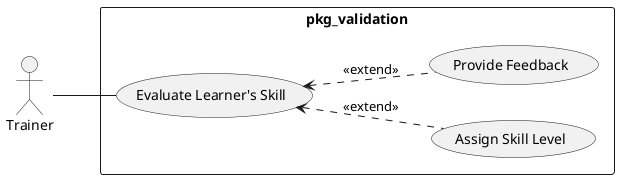 @startuml
left to right direction

actor Trainer

rectangle pkg_validation {
  usecase "Evaluate Learner's Skill" as U1
  usecase "Assign Skill Level" as U2
  usecase "Provide Feedback" as U3
}

Trainer -- U1
U1 <.. U2 : <<extend>>
U1 <.. U3 : <<extend>>

@enduml
